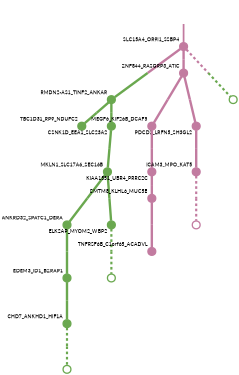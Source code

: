 strict digraph  {
graph[splines=false]; nodesep=0.7; rankdir=TB; ranksep=0.6; forcelabels=true; dpi=600; size=2.5;
0 [color="#c27ba0ff", fillcolor="#c27ba0ff", fixedsize=true, fontname=Lato, fontsize="12pt", height="0.25", label="", penwidth=3, shape=circle, style=filled, xlabel=SLC15A4_OR9I1_SSBP4];
1 [color="#6aa84fff", fillcolor="#6aa84fff", fixedsize=true, fontname=Lato, fontsize="12pt", height="0.25", label="", penwidth=3, shape=circle, style=filled, xlabel="RMDN2-AS1_TINF2_ANKAR"];
14 [color="#c27ba0ff", fillcolor="#c27ba0ff", fixedsize=true, fontname=Lato, fontsize="12pt", height="0.25", label="", penwidth=3, shape=circle, style=filled, xlabel=ZNF844_RASGRP3_ATIC];
16 [color="#6aa84fff", fillcolor="#6aa84fff", fixedsize=true, fontname=Lato, fontsize="12pt", height="0.25", label="", penwidth=3, shape=circle, style=solid, xlabel=""];
12 [color="#6aa84fff", fillcolor="#6aa84fff", fixedsize=true, fontname=Lato, fontsize="12pt", height="0.25", label="", penwidth=3, shape=circle, style=filled, xlabel=TBC1D31_RP9_NDUFC2];
15 [color="#6aa84fff", fillcolor="#6aa84fff", fixedsize=true, fontname=Lato, fontsize="12pt", height="0.25", label="", penwidth=3, shape=circle, style=filled, xlabel=CSNK1D_EEA1_SLC23A2];
2 [color="#6aa84fff", fillcolor="#6aa84fff", fixedsize=true, fontname=Lato, fontsize="12pt", height="0.25", label="", penwidth=3, shape=circle, style=filled, xlabel=CHD7_ANKHD1_HIF1A];
17 [color="#6aa84fff", fillcolor="#6aa84fff", fixedsize=true, fontname=Lato, fontsize="12pt", height="0.25", label="", penwidth=3, shape=circle, style=solid, xlabel=""];
3 [color="#6aa84fff", fillcolor="#6aa84fff", fixedsize=true, fontname=Lato, fontsize="12pt", height="0.25", label="", penwidth=3, shape=circle, style=filled, xlabel=ANKRD32_SPATC1_DERA];
9 [color="#6aa84fff", fillcolor="#6aa84fff", fixedsize=true, fontname=Lato, fontsize="12pt", height="0.25", label="", penwidth=3, shape=circle, style=filled, xlabel=EDEM3_ID1_BZRAP1];
4 [color="#6aa84fff", fillcolor="#6aa84fff", fixedsize=true, fontname=Lato, fontsize="12pt", height="0.25", label="", penwidth=3, shape=circle, style=filled, xlabel=MKLN1_SLC17A6_SEC16B];
10 [color="#6aa84fff", fillcolor="#6aa84fff", fixedsize=true, fontname=Lato, fontsize="12pt", height="0.25", label="", penwidth=3, shape=circle, style=filled, xlabel=ELK2AP_MYOM2_WBP2];
5 [color="#c27ba0ff", fillcolor="#c27ba0ff", fixedsize=true, fontname=Lato, fontsize="12pt", height="0.25", label="", penwidth=3, shape=circle, style=filled, xlabel=MEGF6_KIF26B_DCAF5];
11 [color="#c27ba0ff", fillcolor="#c27ba0ff", fixedsize=true, fontname=Lato, fontsize="12pt", height="0.25", label="", penwidth=3, shape=circle, style=filled, xlabel=KIAA1551_UBR4_PRRC2C];
6 [color="#c27ba0ff", fillcolor="#c27ba0ff", fixedsize=true, fontname=Lato, fontsize="12pt", height="0.25", label="", penwidth=3, shape=circle, style=filled, xlabel=PDCD1_LRFN5_SH3GL2];
7 [color="#c27ba0ff", fillcolor="#c27ba0ff", fixedsize=true, fontname=Lato, fontsize="12pt", height="0.25", label="", penwidth=3, shape=circle, style=filled, xlabel=ICAM3_MPO_KAT5];
19 [color="#c27ba0ff", fillcolor="#c27ba0ff", fixedsize=true, fontname=Lato, fontsize="12pt", height="0.25", label="", penwidth=3, shape=circle, style=solid, xlabel=""];
18 [color="#6aa84fff", fillcolor="#6aa84fff", fixedsize=true, fontname=Lato, fontsize="12pt", height="0.25", label="", penwidth=3, shape=circle, style=solid, xlabel=""];
13 [color="#c27ba0ff", fillcolor="#c27ba0ff", fixedsize=true, fontname=Lato, fontsize="12pt", height="0.25", label="", penwidth=3, shape=circle, style=filled, xlabel=CMTM8_KLHL6_MUC5B];
8 [color="#c27ba0ff", fillcolor="#c27ba0ff", fixedsize=true, fontname=Lato, fontsize="12pt", height="0.25", label="", penwidth=3, shape=circle, style=filled, xlabel=TNFRSF6B_C1orf65_ACADVL];
normal [label="", penwidth=3, style=invis, xlabel=SLC15A4_OR9I1_SSBP4];
0 -> 1  [arrowsize=0, color="#c27ba0ff;0.5:#6aa84fff", minlen="2.0", penwidth="5.5", style=solid];
0 -> 14  [arrowsize=0, color="#c27ba0ff;0.5:#c27ba0ff", minlen="1.1999999284744263", penwidth="5.5", style=solid];
0 -> 16  [arrowsize=0, color="#c27ba0ff;0.5:#6aa84fff", minlen="2.0", penwidth=5, style=dashed];
1 -> 12  [arrowsize=0, color="#6aa84fff;0.5:#6aa84fff", minlen="1.5999999046325684", penwidth="5.5", style=solid];
1 -> 15  [arrowsize=0, color="#6aa84fff;0.5:#6aa84fff", minlen="1.0", penwidth="5.5", style=solid];
14 -> 5  [arrowsize=0, color="#c27ba0ff;0.5:#c27ba0ff", minlen="2.0", penwidth="5.5", style=solid];
14 -> 6  [arrowsize=0, color="#c27ba0ff;0.5:#c27ba0ff", minlen="2.0", penwidth="5.5", style=solid];
15 -> 4  [arrowsize=0, color="#6aa84fff;0.5:#6aa84fff", minlen="2.0", penwidth="5.5", style=solid];
2 -> 17  [arrowsize=0, color="#6aa84fff;0.5:#6aa84fff", minlen="2.0", penwidth=5, style=dashed];
3 -> 9  [arrowsize=0, color="#6aa84fff;0.5:#6aa84fff", minlen="2.0", penwidth="5.5", style=solid];
9 -> 2  [arrowsize=0, color="#6aa84fff;0.5:#6aa84fff", minlen="2.0", penwidth="5.5", style=solid];
4 -> 3  [arrowsize=0, color="#6aa84fff;0.5:#6aa84fff", minlen="2.0", penwidth="5.5", style=solid];
4 -> 10  [arrowsize=0, color="#6aa84fff;0.5:#6aa84fff", minlen="2.0", penwidth="5.5", style=solid];
10 -> 18  [arrowsize=0, color="#6aa84fff;0.5:#6aa84fff", minlen="2.0", penwidth=5, style=dashed];
5 -> 11  [arrowsize=0, color="#c27ba0ff;0.5:#c27ba0ff", minlen="2.0", penwidth="5.5", style=solid];
11 -> 13  [arrowsize=0, color="#c27ba0ff;0.5:#c27ba0ff", minlen="1.399999976158142", penwidth="5.5", style=solid];
6 -> 7  [arrowsize=0, color="#c27ba0ff;0.5:#c27ba0ff", minlen="2.0", penwidth="5.5", style=solid];
7 -> 19  [arrowsize=0, color="#c27ba0ff;0.5:#c27ba0ff", minlen="2.0", penwidth=5, style=dashed];
13 -> 8  [arrowsize=0, color="#c27ba0ff;0.5:#c27ba0ff", minlen="2.0", penwidth="5.5", style=solid];
normal -> 0  [arrowsize=0, color="#c27ba0ff", label="", penwidth=4, style=solid];
}
